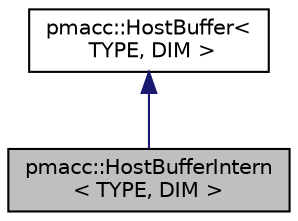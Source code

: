 digraph "pmacc::HostBufferIntern&lt; TYPE, DIM &gt;"
{
 // LATEX_PDF_SIZE
  edge [fontname="Helvetica",fontsize="10",labelfontname="Helvetica",labelfontsize="10"];
  node [fontname="Helvetica",fontsize="10",shape=record];
  Node1 [label="pmacc::HostBufferIntern\l\< TYPE, DIM \>",height=0.2,width=0.4,color="black", fillcolor="grey75", style="filled", fontcolor="black",tooltip="Internal implementation of the HostBuffer interface."];
  Node2 -> Node1 [dir="back",color="midnightblue",fontsize="10",style="solid",fontname="Helvetica"];
  Node2 [label="pmacc::HostBuffer\<\l TYPE, DIM \>",height=0.2,width=0.4,color="black", fillcolor="white", style="filled",URL="$classpmacc_1_1_host_buffer.html",tooltip="Interface for a DIM-dimensional Buffer of type TYPE on the host."];
}
